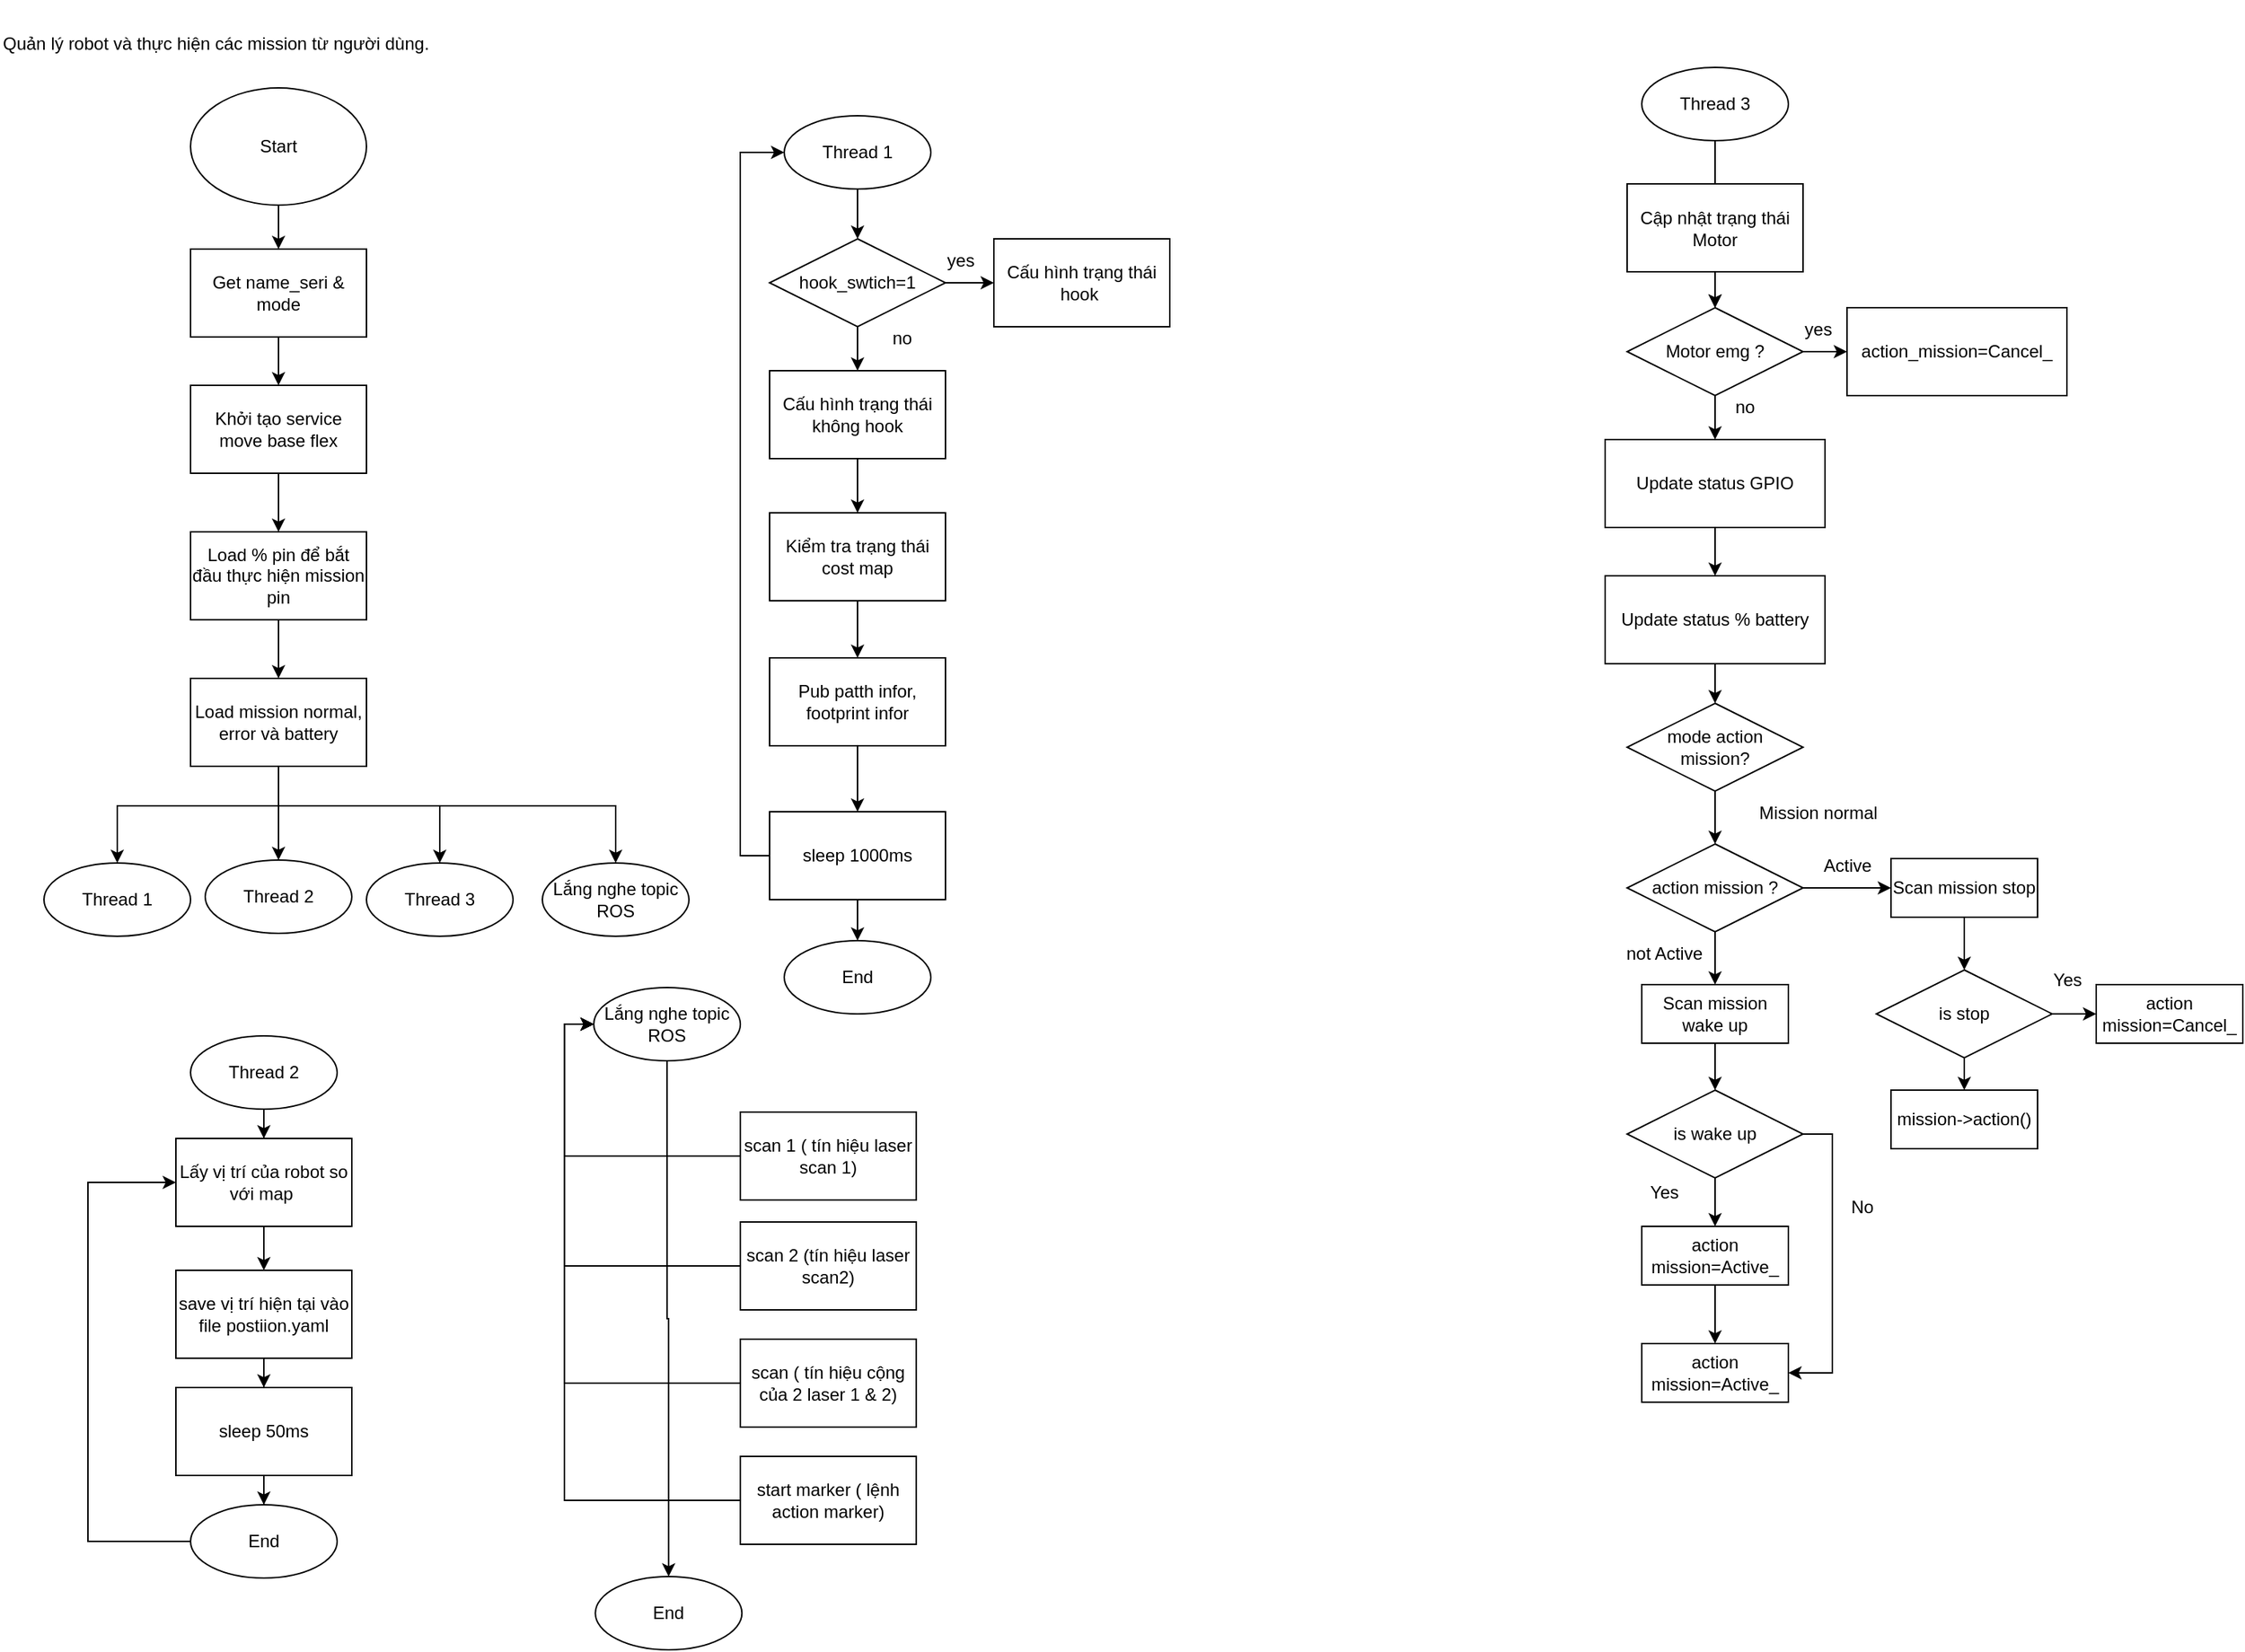 <mxfile version="22.1.16" type="device">
  <diagram name="Page-1" id="A13EitNSwwBGRe-gJk6Z">
    <mxGraphModel dx="2270" dy="1405" grid="1" gridSize="10" guides="1" tooltips="1" connect="1" arrows="1" fold="1" page="1" pageScale="1" pageWidth="827" pageHeight="1169" math="0" shadow="0">
      <root>
        <mxCell id="0" />
        <mxCell id="1" parent="0" />
        <mxCell id="OD6vfYzFKV35zuDnkVTc-5" style="edgeStyle=orthogonalEdgeStyle;rounded=0;orthogonalLoop=1;jettySize=auto;html=1;entryX=0.5;entryY=0;entryDx=0;entryDy=0;" parent="1" source="OD6vfYzFKV35zuDnkVTc-1" target="OD6vfYzFKV35zuDnkVTc-2" edge="1">
          <mxGeometry relative="1" as="geometry" />
        </mxCell>
        <mxCell id="OD6vfYzFKV35zuDnkVTc-1" value="Start" style="ellipse;whiteSpace=wrap;html=1;" parent="1" vertex="1">
          <mxGeometry x="135" y="94" width="120" height="80" as="geometry" />
        </mxCell>
        <mxCell id="iVmyanyoFZ7X-RlUKaLu-2" value="" style="edgeStyle=orthogonalEdgeStyle;rounded=0;orthogonalLoop=1;jettySize=auto;html=1;" edge="1" parent="1" source="OD6vfYzFKV35zuDnkVTc-2" target="iVmyanyoFZ7X-RlUKaLu-1">
          <mxGeometry relative="1" as="geometry" />
        </mxCell>
        <mxCell id="OD6vfYzFKV35zuDnkVTc-2" value="Get name_seri &amp;amp; mode" style="rounded=0;whiteSpace=wrap;html=1;" parent="1" vertex="1">
          <mxGeometry x="135" y="204" width="120" height="60" as="geometry" />
        </mxCell>
        <mxCell id="2k7XM7BbWK984aJL0pMT-1" value="Quản lý robot và thực hiện các mission từ người dùng." style="text;strokeColor=none;fillColor=none;align=left;verticalAlign=middle;rounded=0;whiteSpace=wrap;html=1;" parent="1" vertex="1">
          <mxGeometry x="5" y="34" width="490" height="60" as="geometry" />
        </mxCell>
        <mxCell id="AMym-xzlIyP0QUPhgGiG-4" style="edgeStyle=orthogonalEdgeStyle;rounded=0;orthogonalLoop=1;jettySize=auto;html=1;entryX=0.5;entryY=0;entryDx=0;entryDy=0;" parent="1" source="AMym-xzlIyP0QUPhgGiG-5" target="AMym-xzlIyP0QUPhgGiG-18" edge="1">
          <mxGeometry relative="1" as="geometry" />
        </mxCell>
        <mxCell id="AMym-xzlIyP0QUPhgGiG-5" value="Lắng nghe topic&lt;br&gt;ROS" style="ellipse;whiteSpace=wrap;html=1;" parent="1" vertex="1">
          <mxGeometry x="410.06" y="708" width="100" height="50" as="geometry" />
        </mxCell>
        <mxCell id="AMym-xzlIyP0QUPhgGiG-6" style="edgeStyle=orthogonalEdgeStyle;rounded=0;orthogonalLoop=1;jettySize=auto;html=1;entryX=0;entryY=0.5;entryDx=0;entryDy=0;" parent="1" source="AMym-xzlIyP0QUPhgGiG-7" target="AMym-xzlIyP0QUPhgGiG-5" edge="1">
          <mxGeometry relative="1" as="geometry">
            <Array as="points">
              <mxPoint x="390.06" y="823" />
              <mxPoint x="390.06" y="733" />
            </Array>
          </mxGeometry>
        </mxCell>
        <mxCell id="AMym-xzlIyP0QUPhgGiG-7" value="scan 1 ( tín hiệu laser scan 1)" style="rounded=0;whiteSpace=wrap;html=1;" parent="1" vertex="1">
          <mxGeometry x="510.06" y="793" width="120" height="60" as="geometry" />
        </mxCell>
        <mxCell id="AMym-xzlIyP0QUPhgGiG-8" style="edgeStyle=orthogonalEdgeStyle;rounded=0;orthogonalLoop=1;jettySize=auto;html=1;entryX=0;entryY=0.5;entryDx=0;entryDy=0;" parent="1" source="AMym-xzlIyP0QUPhgGiG-9" target="AMym-xzlIyP0QUPhgGiG-5" edge="1">
          <mxGeometry relative="1" as="geometry">
            <Array as="points">
              <mxPoint x="390.06" y="898" />
              <mxPoint x="390.06" y="733" />
            </Array>
          </mxGeometry>
        </mxCell>
        <mxCell id="AMym-xzlIyP0QUPhgGiG-9" value="scan 2 (tín hiệu laser scan2)" style="rounded=0;whiteSpace=wrap;html=1;" parent="1" vertex="1">
          <mxGeometry x="510.06" y="868" width="120" height="60" as="geometry" />
        </mxCell>
        <mxCell id="AMym-xzlIyP0QUPhgGiG-10" style="edgeStyle=orthogonalEdgeStyle;rounded=0;orthogonalLoop=1;jettySize=auto;html=1;entryX=0;entryY=0.5;entryDx=0;entryDy=0;" parent="1" source="AMym-xzlIyP0QUPhgGiG-11" target="AMym-xzlIyP0QUPhgGiG-5" edge="1">
          <mxGeometry relative="1" as="geometry">
            <Array as="points">
              <mxPoint x="390.06" y="978" />
              <mxPoint x="390.06" y="733" />
            </Array>
          </mxGeometry>
        </mxCell>
        <mxCell id="AMym-xzlIyP0QUPhgGiG-11" value="scan ( tín hiệu cộng của 2 laser 1 &amp;amp; 2)" style="rounded=0;whiteSpace=wrap;html=1;" parent="1" vertex="1">
          <mxGeometry x="510.06" y="948" width="120" height="60" as="geometry" />
        </mxCell>
        <mxCell id="AMym-xzlIyP0QUPhgGiG-12" style="edgeStyle=orthogonalEdgeStyle;rounded=0;orthogonalLoop=1;jettySize=auto;html=1;entryX=0;entryY=0.5;entryDx=0;entryDy=0;" parent="1" source="AMym-xzlIyP0QUPhgGiG-13" target="AMym-xzlIyP0QUPhgGiG-5" edge="1">
          <mxGeometry relative="1" as="geometry">
            <Array as="points">
              <mxPoint x="390.06" y="1058" />
              <mxPoint x="390.06" y="733" />
            </Array>
          </mxGeometry>
        </mxCell>
        <mxCell id="AMym-xzlIyP0QUPhgGiG-13" value="start marker ( lệnh action marker)" style="rounded=0;whiteSpace=wrap;html=1;" parent="1" vertex="1">
          <mxGeometry x="510.06" y="1028" width="120" height="60" as="geometry" />
        </mxCell>
        <mxCell id="AMym-xzlIyP0QUPhgGiG-18" value="End" style="ellipse;whiteSpace=wrap;html=1;" parent="1" vertex="1">
          <mxGeometry x="411.14" y="1110" width="100" height="50" as="geometry" />
        </mxCell>
        <mxCell id="AMym-xzlIyP0QUPhgGiG-19" style="edgeStyle=orthogonalEdgeStyle;rounded=0;orthogonalLoop=1;jettySize=auto;html=1;exitX=0.5;exitY=1;exitDx=0;exitDy=0;" parent="1" source="AMym-xzlIyP0QUPhgGiG-11" target="AMym-xzlIyP0QUPhgGiG-11" edge="1">
          <mxGeometry relative="1" as="geometry" />
        </mxCell>
        <mxCell id="iVmyanyoFZ7X-RlUKaLu-4" value="" style="edgeStyle=orthogonalEdgeStyle;rounded=0;orthogonalLoop=1;jettySize=auto;html=1;" edge="1" parent="1" source="iVmyanyoFZ7X-RlUKaLu-1" target="iVmyanyoFZ7X-RlUKaLu-3">
          <mxGeometry relative="1" as="geometry" />
        </mxCell>
        <mxCell id="iVmyanyoFZ7X-RlUKaLu-1" value="Khởi tạo service move base flex" style="rounded=0;whiteSpace=wrap;html=1;" vertex="1" parent="1">
          <mxGeometry x="135" y="297" width="120" height="60" as="geometry" />
        </mxCell>
        <mxCell id="iVmyanyoFZ7X-RlUKaLu-6" value="" style="edgeStyle=orthogonalEdgeStyle;rounded=0;orthogonalLoop=1;jettySize=auto;html=1;" edge="1" parent="1" source="iVmyanyoFZ7X-RlUKaLu-3" target="iVmyanyoFZ7X-RlUKaLu-5">
          <mxGeometry relative="1" as="geometry" />
        </mxCell>
        <mxCell id="iVmyanyoFZ7X-RlUKaLu-3" value="Load % pin để bắt đầu thực hiện mission pin" style="rounded=0;whiteSpace=wrap;html=1;" vertex="1" parent="1">
          <mxGeometry x="135" y="397" width="120" height="60" as="geometry" />
        </mxCell>
        <mxCell id="iVmyanyoFZ7X-RlUKaLu-8" style="edgeStyle=orthogonalEdgeStyle;rounded=0;orthogonalLoop=1;jettySize=auto;html=1;entryX=0.5;entryY=0;entryDx=0;entryDy=0;" edge="1" parent="1" source="iVmyanyoFZ7X-RlUKaLu-5" target="iVmyanyoFZ7X-RlUKaLu-7">
          <mxGeometry relative="1" as="geometry">
            <Array as="points">
              <mxPoint x="195" y="584" />
              <mxPoint x="85" y="584" />
            </Array>
          </mxGeometry>
        </mxCell>
        <mxCell id="iVmyanyoFZ7X-RlUKaLu-12" value="" style="edgeStyle=orthogonalEdgeStyle;rounded=0;orthogonalLoop=1;jettySize=auto;html=1;" edge="1" parent="1" source="iVmyanyoFZ7X-RlUKaLu-5" target="iVmyanyoFZ7X-RlUKaLu-9">
          <mxGeometry relative="1" as="geometry" />
        </mxCell>
        <mxCell id="iVmyanyoFZ7X-RlUKaLu-13" style="edgeStyle=orthogonalEdgeStyle;rounded=0;orthogonalLoop=1;jettySize=auto;html=1;entryX=0.5;entryY=0;entryDx=0;entryDy=0;" edge="1" parent="1" source="iVmyanyoFZ7X-RlUKaLu-5" target="iVmyanyoFZ7X-RlUKaLu-10">
          <mxGeometry relative="1" as="geometry">
            <Array as="points">
              <mxPoint x="195" y="584" />
              <mxPoint x="305" y="584" />
            </Array>
          </mxGeometry>
        </mxCell>
        <mxCell id="iVmyanyoFZ7X-RlUKaLu-15" style="edgeStyle=orthogonalEdgeStyle;rounded=0;orthogonalLoop=1;jettySize=auto;html=1;entryX=0.5;entryY=0;entryDx=0;entryDy=0;" edge="1" parent="1" source="iVmyanyoFZ7X-RlUKaLu-5" target="iVmyanyoFZ7X-RlUKaLu-14">
          <mxGeometry relative="1" as="geometry">
            <Array as="points">
              <mxPoint x="195" y="584" />
              <mxPoint x="425" y="584" />
            </Array>
          </mxGeometry>
        </mxCell>
        <mxCell id="iVmyanyoFZ7X-RlUKaLu-5" value="Load mission normal, error và battery" style="rounded=0;whiteSpace=wrap;html=1;" vertex="1" parent="1">
          <mxGeometry x="135" y="497" width="120" height="60" as="geometry" />
        </mxCell>
        <mxCell id="iVmyanyoFZ7X-RlUKaLu-7" value="Thread 1" style="ellipse;whiteSpace=wrap;html=1;" vertex="1" parent="1">
          <mxGeometry x="35" y="623" width="100" height="50" as="geometry" />
        </mxCell>
        <mxCell id="iVmyanyoFZ7X-RlUKaLu-9" value="Thread 2" style="ellipse;whiteSpace=wrap;html=1;" vertex="1" parent="1">
          <mxGeometry x="145" y="621" width="100" height="50" as="geometry" />
        </mxCell>
        <mxCell id="iVmyanyoFZ7X-RlUKaLu-10" value="Thread 3" style="ellipse;whiteSpace=wrap;html=1;" vertex="1" parent="1">
          <mxGeometry x="255" y="623" width="100" height="50" as="geometry" />
        </mxCell>
        <mxCell id="iVmyanyoFZ7X-RlUKaLu-14" value="Lắng nghe topic&lt;br&gt;ROS" style="ellipse;whiteSpace=wrap;html=1;" vertex="1" parent="1">
          <mxGeometry x="375" y="623" width="100" height="50" as="geometry" />
        </mxCell>
        <mxCell id="iVmyanyoFZ7X-RlUKaLu-48" value="" style="edgeStyle=orthogonalEdgeStyle;rounded=0;orthogonalLoop=1;jettySize=auto;html=1;" edge="1" parent="1" source="iVmyanyoFZ7X-RlUKaLu-32" target="iVmyanyoFZ7X-RlUKaLu-43">
          <mxGeometry relative="1" as="geometry" />
        </mxCell>
        <mxCell id="iVmyanyoFZ7X-RlUKaLu-32" value="Thread 1" style="ellipse;whiteSpace=wrap;html=1;" vertex="1" parent="1">
          <mxGeometry x="540" y="113" width="100" height="50" as="geometry" />
        </mxCell>
        <mxCell id="iVmyanyoFZ7X-RlUKaLu-33" value="End" style="ellipse;whiteSpace=wrap;html=1;" vertex="1" parent="1">
          <mxGeometry x="540" y="676" width="100" height="50" as="geometry" />
        </mxCell>
        <mxCell id="iVmyanyoFZ7X-RlUKaLu-37" value="Cấu hình trạng thái hook&amp;nbsp;" style="rounded=0;whiteSpace=wrap;html=1;" vertex="1" parent="1">
          <mxGeometry x="683" y="197" width="120" height="60" as="geometry" />
        </mxCell>
        <mxCell id="iVmyanyoFZ7X-RlUKaLu-55" value="" style="edgeStyle=orthogonalEdgeStyle;rounded=0;orthogonalLoop=1;jettySize=auto;html=1;" edge="1" parent="1" source="iVmyanyoFZ7X-RlUKaLu-40" target="iVmyanyoFZ7X-RlUKaLu-52">
          <mxGeometry relative="1" as="geometry" />
        </mxCell>
        <mxCell id="iVmyanyoFZ7X-RlUKaLu-40" value="Pub patth infor, footprint infor" style="rounded=0;whiteSpace=wrap;html=1;" vertex="1" parent="1">
          <mxGeometry x="530" y="483" width="120" height="60" as="geometry" />
        </mxCell>
        <mxCell id="iVmyanyoFZ7X-RlUKaLu-49" value="" style="edgeStyle=orthogonalEdgeStyle;rounded=0;orthogonalLoop=1;jettySize=auto;html=1;" edge="1" parent="1" source="iVmyanyoFZ7X-RlUKaLu-43" target="iVmyanyoFZ7X-RlUKaLu-37">
          <mxGeometry relative="1" as="geometry" />
        </mxCell>
        <mxCell id="iVmyanyoFZ7X-RlUKaLu-50" value="" style="edgeStyle=orthogonalEdgeStyle;rounded=0;orthogonalLoop=1;jettySize=auto;html=1;" edge="1" parent="1" source="iVmyanyoFZ7X-RlUKaLu-43" target="iVmyanyoFZ7X-RlUKaLu-47">
          <mxGeometry relative="1" as="geometry" />
        </mxCell>
        <mxCell id="iVmyanyoFZ7X-RlUKaLu-43" value="hook_swtich=1" style="rhombus;whiteSpace=wrap;html=1;" vertex="1" parent="1">
          <mxGeometry x="530" y="197" width="120" height="60" as="geometry" />
        </mxCell>
        <mxCell id="iVmyanyoFZ7X-RlUKaLu-53" value="" style="edgeStyle=orthogonalEdgeStyle;rounded=0;orthogonalLoop=1;jettySize=auto;html=1;" edge="1" parent="1" source="iVmyanyoFZ7X-RlUKaLu-47" target="iVmyanyoFZ7X-RlUKaLu-51">
          <mxGeometry relative="1" as="geometry" />
        </mxCell>
        <mxCell id="iVmyanyoFZ7X-RlUKaLu-47" value="Cấu hình trạng thái không hook" style="rounded=0;whiteSpace=wrap;html=1;" vertex="1" parent="1">
          <mxGeometry x="530" y="287" width="120" height="60" as="geometry" />
        </mxCell>
        <mxCell id="iVmyanyoFZ7X-RlUKaLu-54" value="" style="edgeStyle=orthogonalEdgeStyle;rounded=0;orthogonalLoop=1;jettySize=auto;html=1;" edge="1" parent="1" source="iVmyanyoFZ7X-RlUKaLu-51" target="iVmyanyoFZ7X-RlUKaLu-40">
          <mxGeometry relative="1" as="geometry" />
        </mxCell>
        <mxCell id="iVmyanyoFZ7X-RlUKaLu-51" value="Kiểm tra trạng thái cost map" style="rounded=0;whiteSpace=wrap;html=1;" vertex="1" parent="1">
          <mxGeometry x="530" y="384" width="120" height="60" as="geometry" />
        </mxCell>
        <mxCell id="iVmyanyoFZ7X-RlUKaLu-56" value="" style="edgeStyle=orthogonalEdgeStyle;rounded=0;orthogonalLoop=1;jettySize=auto;html=1;" edge="1" parent="1" source="iVmyanyoFZ7X-RlUKaLu-52" target="iVmyanyoFZ7X-RlUKaLu-33">
          <mxGeometry relative="1" as="geometry" />
        </mxCell>
        <mxCell id="iVmyanyoFZ7X-RlUKaLu-57" style="edgeStyle=orthogonalEdgeStyle;rounded=0;orthogonalLoop=1;jettySize=auto;html=1;entryX=0;entryY=0.5;entryDx=0;entryDy=0;" edge="1" parent="1" source="iVmyanyoFZ7X-RlUKaLu-52" target="iVmyanyoFZ7X-RlUKaLu-32">
          <mxGeometry relative="1" as="geometry">
            <Array as="points">
              <mxPoint x="510" y="618" />
              <mxPoint x="510" y="138" />
            </Array>
          </mxGeometry>
        </mxCell>
        <mxCell id="iVmyanyoFZ7X-RlUKaLu-52" value="sleep 1000ms" style="rounded=0;whiteSpace=wrap;html=1;" vertex="1" parent="1">
          <mxGeometry x="530" y="588" width="120" height="60" as="geometry" />
        </mxCell>
        <mxCell id="iVmyanyoFZ7X-RlUKaLu-76" style="edgeStyle=orthogonalEdgeStyle;rounded=0;orthogonalLoop=1;jettySize=auto;html=1;entryX=0.5;entryY=0;entryDx=0;entryDy=0;" edge="1" parent="1" source="iVmyanyoFZ7X-RlUKaLu-59" target="iVmyanyoFZ7X-RlUKaLu-68">
          <mxGeometry relative="1" as="geometry" />
        </mxCell>
        <mxCell id="iVmyanyoFZ7X-RlUKaLu-59" value="Thread 2" style="ellipse;whiteSpace=wrap;html=1;" vertex="1" parent="1">
          <mxGeometry x="135" y="741" width="100" height="50" as="geometry" />
        </mxCell>
        <mxCell id="iVmyanyoFZ7X-RlUKaLu-75" style="edgeStyle=orthogonalEdgeStyle;rounded=0;orthogonalLoop=1;jettySize=auto;html=1;entryX=0;entryY=0.5;entryDx=0;entryDy=0;" edge="1" parent="1" source="iVmyanyoFZ7X-RlUKaLu-60" target="iVmyanyoFZ7X-RlUKaLu-68">
          <mxGeometry relative="1" as="geometry">
            <Array as="points">
              <mxPoint x="65" y="1086" />
              <mxPoint x="65" y="841" />
            </Array>
          </mxGeometry>
        </mxCell>
        <mxCell id="iVmyanyoFZ7X-RlUKaLu-60" value="End" style="ellipse;whiteSpace=wrap;html=1;" vertex="1" parent="1">
          <mxGeometry x="135" y="1061" width="100" height="50" as="geometry" />
        </mxCell>
        <mxCell id="iVmyanyoFZ7X-RlUKaLu-67" value="" style="edgeStyle=orthogonalEdgeStyle;rounded=0;orthogonalLoop=1;jettySize=auto;html=1;" edge="1" parent="1" source="iVmyanyoFZ7X-RlUKaLu-68" target="iVmyanyoFZ7X-RlUKaLu-70">
          <mxGeometry relative="1" as="geometry" />
        </mxCell>
        <mxCell id="iVmyanyoFZ7X-RlUKaLu-68" value="Lấy vị trí của robot so với map&amp;nbsp;" style="rounded=0;whiteSpace=wrap;html=1;" vertex="1" parent="1">
          <mxGeometry x="125" y="811" width="120" height="60" as="geometry" />
        </mxCell>
        <mxCell id="iVmyanyoFZ7X-RlUKaLu-74" value="" style="edgeStyle=orthogonalEdgeStyle;rounded=0;orthogonalLoop=1;jettySize=auto;html=1;" edge="1" parent="1" source="iVmyanyoFZ7X-RlUKaLu-70" target="iVmyanyoFZ7X-RlUKaLu-73">
          <mxGeometry relative="1" as="geometry" />
        </mxCell>
        <mxCell id="iVmyanyoFZ7X-RlUKaLu-70" value="save vị trí hiện tại vào file postiion.yaml" style="rounded=0;whiteSpace=wrap;html=1;" vertex="1" parent="1">
          <mxGeometry x="125" y="901" width="120" height="60" as="geometry" />
        </mxCell>
        <mxCell id="iVmyanyoFZ7X-RlUKaLu-71" value="" style="edgeStyle=orthogonalEdgeStyle;rounded=0;orthogonalLoop=1;jettySize=auto;html=1;" edge="1" parent="1" source="iVmyanyoFZ7X-RlUKaLu-73" target="iVmyanyoFZ7X-RlUKaLu-60">
          <mxGeometry relative="1" as="geometry" />
        </mxCell>
        <mxCell id="iVmyanyoFZ7X-RlUKaLu-73" value="sleep 50ms" style="rounded=0;whiteSpace=wrap;html=1;" vertex="1" parent="1">
          <mxGeometry x="125" y="981" width="120" height="60" as="geometry" />
        </mxCell>
        <mxCell id="iVmyanyoFZ7X-RlUKaLu-86" value="" style="edgeStyle=orthogonalEdgeStyle;rounded=0;orthogonalLoop=1;jettySize=auto;html=1;" edge="1" parent="1" source="iVmyanyoFZ7X-RlUKaLu-77" target="iVmyanyoFZ7X-RlUKaLu-79">
          <mxGeometry relative="1" as="geometry" />
        </mxCell>
        <mxCell id="iVmyanyoFZ7X-RlUKaLu-77" value="Thread 3" style="ellipse;whiteSpace=wrap;html=1;" vertex="1" parent="1">
          <mxGeometry x="1125" y="80" width="100" height="50" as="geometry" />
        </mxCell>
        <mxCell id="iVmyanyoFZ7X-RlUKaLu-85" value="" style="edgeStyle=orthogonalEdgeStyle;rounded=0;orthogonalLoop=1;jettySize=auto;html=1;" edge="1" parent="1" source="iVmyanyoFZ7X-RlUKaLu-78" target="iVmyanyoFZ7X-RlUKaLu-79">
          <mxGeometry relative="1" as="geometry" />
        </mxCell>
        <mxCell id="iVmyanyoFZ7X-RlUKaLu-78" value="Cập nhật trạng thái Motor" style="rounded=0;whiteSpace=wrap;html=1;" vertex="1" parent="1">
          <mxGeometry x="1115" y="159.5" width="120" height="60" as="geometry" />
        </mxCell>
        <mxCell id="iVmyanyoFZ7X-RlUKaLu-84" value="" style="edgeStyle=orthogonalEdgeStyle;rounded=0;orthogonalLoop=1;jettySize=auto;html=1;" edge="1" parent="1" source="iVmyanyoFZ7X-RlUKaLu-79" target="iVmyanyoFZ7X-RlUKaLu-82">
          <mxGeometry relative="1" as="geometry" />
        </mxCell>
        <mxCell id="iVmyanyoFZ7X-RlUKaLu-89" value="" style="edgeStyle=orthogonalEdgeStyle;rounded=0;orthogonalLoop=1;jettySize=auto;html=1;" edge="1" parent="1" source="iVmyanyoFZ7X-RlUKaLu-79" target="iVmyanyoFZ7X-RlUKaLu-88">
          <mxGeometry relative="1" as="geometry" />
        </mxCell>
        <mxCell id="iVmyanyoFZ7X-RlUKaLu-79" value="Motor emg ?" style="rhombus;whiteSpace=wrap;html=1;" vertex="1" parent="1">
          <mxGeometry x="1115" y="244" width="120" height="60" as="geometry" />
        </mxCell>
        <mxCell id="iVmyanyoFZ7X-RlUKaLu-80" value="yes" style="text;html=1;align=center;verticalAlign=middle;resizable=0;points=[];autosize=1;strokeColor=none;fillColor=none;" vertex="1" parent="1">
          <mxGeometry x="640" y="197" width="40" height="30" as="geometry" />
        </mxCell>
        <mxCell id="iVmyanyoFZ7X-RlUKaLu-81" value="no" style="text;html=1;align=center;verticalAlign=middle;resizable=0;points=[];autosize=1;strokeColor=none;fillColor=none;" vertex="1" parent="1">
          <mxGeometry x="600" y="250" width="40" height="30" as="geometry" />
        </mxCell>
        <mxCell id="iVmyanyoFZ7X-RlUKaLu-82" value="action_mission=Cancel_" style="rounded=0;whiteSpace=wrap;html=1;" vertex="1" parent="1">
          <mxGeometry x="1265" y="244" width="150" height="60" as="geometry" />
        </mxCell>
        <mxCell id="iVmyanyoFZ7X-RlUKaLu-87" value="yes" style="text;html=1;align=center;verticalAlign=middle;resizable=0;points=[];autosize=1;strokeColor=none;fillColor=none;" vertex="1" parent="1">
          <mxGeometry x="1225" y="244" width="40" height="30" as="geometry" />
        </mxCell>
        <mxCell id="iVmyanyoFZ7X-RlUKaLu-91" value="" style="edgeStyle=orthogonalEdgeStyle;rounded=0;orthogonalLoop=1;jettySize=auto;html=1;" edge="1" parent="1" source="iVmyanyoFZ7X-RlUKaLu-88" target="iVmyanyoFZ7X-RlUKaLu-90">
          <mxGeometry relative="1" as="geometry" />
        </mxCell>
        <mxCell id="iVmyanyoFZ7X-RlUKaLu-88" value="Update status GPIO" style="rounded=0;whiteSpace=wrap;html=1;" vertex="1" parent="1">
          <mxGeometry x="1100" y="334" width="150" height="60" as="geometry" />
        </mxCell>
        <mxCell id="iVmyanyoFZ7X-RlUKaLu-93" value="" style="edgeStyle=orthogonalEdgeStyle;rounded=0;orthogonalLoop=1;jettySize=auto;html=1;" edge="1" parent="1" source="iVmyanyoFZ7X-RlUKaLu-90" target="iVmyanyoFZ7X-RlUKaLu-92">
          <mxGeometry relative="1" as="geometry" />
        </mxCell>
        <mxCell id="iVmyanyoFZ7X-RlUKaLu-90" value="Update status % battery" style="rounded=0;whiteSpace=wrap;html=1;" vertex="1" parent="1">
          <mxGeometry x="1100" y="427" width="150" height="60" as="geometry" />
        </mxCell>
        <mxCell id="iVmyanyoFZ7X-RlUKaLu-98" value="" style="edgeStyle=orthogonalEdgeStyle;rounded=0;orthogonalLoop=1;jettySize=auto;html=1;" edge="1" parent="1" source="iVmyanyoFZ7X-RlUKaLu-92" target="iVmyanyoFZ7X-RlUKaLu-97">
          <mxGeometry relative="1" as="geometry" />
        </mxCell>
        <mxCell id="iVmyanyoFZ7X-RlUKaLu-92" value="mode action &lt;br&gt;mission?" style="rhombus;whiteSpace=wrap;html=1;" vertex="1" parent="1">
          <mxGeometry x="1115" y="514" width="120" height="60" as="geometry" />
        </mxCell>
        <mxCell id="iVmyanyoFZ7X-RlUKaLu-94" value="no" style="text;html=1;align=center;verticalAlign=middle;resizable=0;points=[];autosize=1;strokeColor=none;fillColor=none;" vertex="1" parent="1">
          <mxGeometry x="1175" y="297" width="40" height="30" as="geometry" />
        </mxCell>
        <mxCell id="iVmyanyoFZ7X-RlUKaLu-95" value="Mission normal" style="text;html=1;align=center;verticalAlign=middle;resizable=0;points=[];autosize=1;strokeColor=none;fillColor=none;" vertex="1" parent="1">
          <mxGeometry x="1195" y="574" width="100" height="30" as="geometry" />
        </mxCell>
        <mxCell id="iVmyanyoFZ7X-RlUKaLu-103" value="" style="edgeStyle=orthogonalEdgeStyle;rounded=0;orthogonalLoop=1;jettySize=auto;html=1;" edge="1" parent="1" source="iVmyanyoFZ7X-RlUKaLu-96" target="iVmyanyoFZ7X-RlUKaLu-102">
          <mxGeometry relative="1" as="geometry" />
        </mxCell>
        <mxCell id="iVmyanyoFZ7X-RlUKaLu-96" value="Scan mission wake up" style="rounded=0;whiteSpace=wrap;html=1;" vertex="1" parent="1">
          <mxGeometry x="1125" y="706" width="100" height="40" as="geometry" />
        </mxCell>
        <mxCell id="iVmyanyoFZ7X-RlUKaLu-101" value="" style="edgeStyle=orthogonalEdgeStyle;rounded=0;orthogonalLoop=1;jettySize=auto;html=1;" edge="1" parent="1" source="iVmyanyoFZ7X-RlUKaLu-97" target="iVmyanyoFZ7X-RlUKaLu-96">
          <mxGeometry relative="1" as="geometry" />
        </mxCell>
        <mxCell id="iVmyanyoFZ7X-RlUKaLu-116" style="edgeStyle=orthogonalEdgeStyle;rounded=0;orthogonalLoop=1;jettySize=auto;html=1;entryX=0;entryY=0.5;entryDx=0;entryDy=0;" edge="1" parent="1" source="iVmyanyoFZ7X-RlUKaLu-97" target="iVmyanyoFZ7X-RlUKaLu-115">
          <mxGeometry relative="1" as="geometry" />
        </mxCell>
        <mxCell id="iVmyanyoFZ7X-RlUKaLu-97" value="action mission ?" style="rhombus;whiteSpace=wrap;html=1;" vertex="1" parent="1">
          <mxGeometry x="1115" y="610" width="120" height="60" as="geometry" />
        </mxCell>
        <mxCell id="iVmyanyoFZ7X-RlUKaLu-99" value="not Active" style="text;html=1;align=center;verticalAlign=middle;resizable=0;points=[];autosize=1;strokeColor=none;fillColor=none;" vertex="1" parent="1">
          <mxGeometry x="1100" y="670" width="80" height="30" as="geometry" />
        </mxCell>
        <mxCell id="iVmyanyoFZ7X-RlUKaLu-100" value="Active" style="text;html=1;align=center;verticalAlign=middle;resizable=0;points=[];autosize=1;strokeColor=none;fillColor=none;" vertex="1" parent="1">
          <mxGeometry x="1235" y="610" width="60" height="30" as="geometry" />
        </mxCell>
        <mxCell id="iVmyanyoFZ7X-RlUKaLu-107" value="" style="edgeStyle=orthogonalEdgeStyle;rounded=0;orthogonalLoop=1;jettySize=auto;html=1;" edge="1" parent="1" source="iVmyanyoFZ7X-RlUKaLu-102" target="iVmyanyoFZ7X-RlUKaLu-106">
          <mxGeometry relative="1" as="geometry" />
        </mxCell>
        <mxCell id="iVmyanyoFZ7X-RlUKaLu-113" style="edgeStyle=orthogonalEdgeStyle;rounded=0;orthogonalLoop=1;jettySize=auto;html=1;entryX=1;entryY=0.5;entryDx=0;entryDy=0;" edge="1" parent="1" source="iVmyanyoFZ7X-RlUKaLu-102" target="iVmyanyoFZ7X-RlUKaLu-111">
          <mxGeometry relative="1" as="geometry">
            <Array as="points">
              <mxPoint x="1255" y="808" />
              <mxPoint x="1255" y="971" />
            </Array>
          </mxGeometry>
        </mxCell>
        <mxCell id="iVmyanyoFZ7X-RlUKaLu-102" value="is wake up" style="rhombus;whiteSpace=wrap;html=1;" vertex="1" parent="1">
          <mxGeometry x="1115" y="778" width="120" height="60" as="geometry" />
        </mxCell>
        <mxCell id="iVmyanyoFZ7X-RlUKaLu-104" value="Yes" style="text;html=1;align=center;verticalAlign=middle;resizable=0;points=[];autosize=1;strokeColor=none;fillColor=none;" vertex="1" parent="1">
          <mxGeometry x="1120" y="833" width="40" height="30" as="geometry" />
        </mxCell>
        <mxCell id="iVmyanyoFZ7X-RlUKaLu-114" style="edgeStyle=orthogonalEdgeStyle;rounded=0;orthogonalLoop=1;jettySize=auto;html=1;entryX=0.5;entryY=0;entryDx=0;entryDy=0;" edge="1" parent="1" source="iVmyanyoFZ7X-RlUKaLu-106" target="iVmyanyoFZ7X-RlUKaLu-111">
          <mxGeometry relative="1" as="geometry" />
        </mxCell>
        <mxCell id="iVmyanyoFZ7X-RlUKaLu-106" value="action mission=Active_" style="rounded=0;whiteSpace=wrap;html=1;" vertex="1" parent="1">
          <mxGeometry x="1125" y="871" width="100" height="40" as="geometry" />
        </mxCell>
        <mxCell id="iVmyanyoFZ7X-RlUKaLu-110" value="No" style="text;html=1;align=center;verticalAlign=middle;resizable=0;points=[];autosize=1;strokeColor=none;fillColor=none;" vertex="1" parent="1">
          <mxGeometry x="1255" y="843" width="40" height="30" as="geometry" />
        </mxCell>
        <mxCell id="iVmyanyoFZ7X-RlUKaLu-111" value="action mission=Active_" style="rounded=0;whiteSpace=wrap;html=1;" vertex="1" parent="1">
          <mxGeometry x="1125" y="951" width="100" height="40" as="geometry" />
        </mxCell>
        <mxCell id="iVmyanyoFZ7X-RlUKaLu-118" style="edgeStyle=orthogonalEdgeStyle;rounded=0;orthogonalLoop=1;jettySize=auto;html=1;entryX=0.5;entryY=0;entryDx=0;entryDy=0;" edge="1" parent="1" source="iVmyanyoFZ7X-RlUKaLu-115" target="iVmyanyoFZ7X-RlUKaLu-117">
          <mxGeometry relative="1" as="geometry" />
        </mxCell>
        <mxCell id="iVmyanyoFZ7X-RlUKaLu-115" value="Scan mission stop" style="rounded=0;whiteSpace=wrap;html=1;" vertex="1" parent="1">
          <mxGeometry x="1295" y="620" width="100" height="40" as="geometry" />
        </mxCell>
        <mxCell id="iVmyanyoFZ7X-RlUKaLu-122" value="" style="edgeStyle=orthogonalEdgeStyle;rounded=0;orthogonalLoop=1;jettySize=auto;html=1;" edge="1" parent="1" source="iVmyanyoFZ7X-RlUKaLu-117" target="iVmyanyoFZ7X-RlUKaLu-121">
          <mxGeometry relative="1" as="geometry" />
        </mxCell>
        <mxCell id="iVmyanyoFZ7X-RlUKaLu-124" value="" style="edgeStyle=orthogonalEdgeStyle;rounded=0;orthogonalLoop=1;jettySize=auto;html=1;" edge="1" parent="1" source="iVmyanyoFZ7X-RlUKaLu-117" target="iVmyanyoFZ7X-RlUKaLu-123">
          <mxGeometry relative="1" as="geometry" />
        </mxCell>
        <mxCell id="iVmyanyoFZ7X-RlUKaLu-117" value="is stop" style="rhombus;whiteSpace=wrap;html=1;" vertex="1" parent="1">
          <mxGeometry x="1285" y="696" width="120" height="60" as="geometry" />
        </mxCell>
        <mxCell id="iVmyanyoFZ7X-RlUKaLu-119" value="Yes" style="text;html=1;align=center;verticalAlign=middle;resizable=0;points=[];autosize=1;strokeColor=none;fillColor=none;" vertex="1" parent="1">
          <mxGeometry x="1395" y="688" width="40" height="30" as="geometry" />
        </mxCell>
        <mxCell id="iVmyanyoFZ7X-RlUKaLu-121" value="action mission=Cancel_" style="rounded=0;whiteSpace=wrap;html=1;" vertex="1" parent="1">
          <mxGeometry x="1435" y="706" width="100" height="40" as="geometry" />
        </mxCell>
        <mxCell id="iVmyanyoFZ7X-RlUKaLu-123" value="mission-&amp;gt;action()" style="rounded=0;whiteSpace=wrap;html=1;" vertex="1" parent="1">
          <mxGeometry x="1295" y="778" width="100" height="40" as="geometry" />
        </mxCell>
      </root>
    </mxGraphModel>
  </diagram>
</mxfile>
